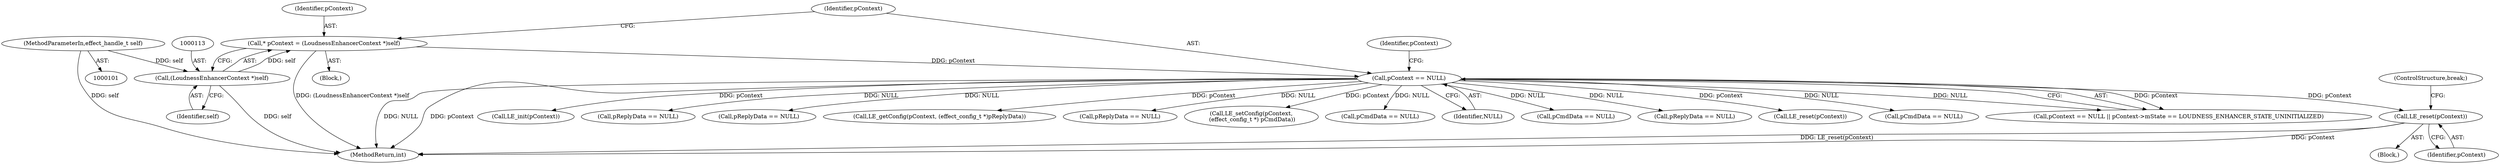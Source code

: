 digraph "0_Android_aeea52da00d210587fb3ed895de3d5f2e0264c88_3@pointer" {
"1000514" [label="(Call,LE_reset(pContext))"];
"1000118" [label="(Call,pContext == NULL)"];
"1000110" [label="(Call,* pContext = (LoudnessEnhancerContext *)self)"];
"1000112" [label="(Call,(LoudnessEnhancerContext *)self)"];
"1000102" [label="(MethodParameterIn,effect_handle_t self)"];
"1000514" [label="(Call,LE_reset(pContext))"];
"1000424" [label="(Call,pCmdData == NULL)"];
"1000117" [label="(Call,pContext == NULL || pContext->mState == LOUDNESS_ENHANCER_STATE_UNINITIALIZED)"];
"1000119" [label="(Identifier,pContext)"];
"1000516" [label="(ControlStructure,break;)"];
"1000110" [label="(Call,* pContext = (LoudnessEnhancerContext *)self)"];
"1000153" [label="(Call,LE_init(pContext))"];
"1000108" [label="(Block,)"];
"1000539" [label="(MethodReturn,int)"];
"1000123" [label="(Identifier,pContext)"];
"1000118" [label="(Call,pContext == NULL)"];
"1000136" [label="(Call,pReplyData == NULL)"];
"1000258" [label="(Call,pReplyData == NULL)"];
"1000206" [label="(Call,LE_getConfig(pContext, (effect_config_t *)pReplyData))"];
"1000219" [label="(Call,pReplyData == NULL)"];
"1000111" [label="(Identifier,pContext)"];
"1000185" [label="(Call,LE_setConfig(pContext,\n (effect_config_t *) pCmdData))"];
"1000112" [label="(Call,(LoudnessEnhancerContext *)self)"];
"1000495" [label="(Block,)"];
"1000298" [label="(Call,pCmdData == NULL)"];
"1000102" [label="(MethodParameterIn,effect_handle_t self)"];
"1000120" [label="(Identifier,NULL)"];
"1000114" [label="(Identifier,self)"];
"1000159" [label="(Call,pCmdData == NULL)"];
"1000515" [label="(Identifier,pContext)"];
"1000194" [label="(Call,pReplyData == NULL)"];
"1000213" [label="(Call,LE_reset(pContext))"];
"1000514" -> "1000495"  [label="AST: "];
"1000514" -> "1000515"  [label="CFG: "];
"1000515" -> "1000514"  [label="AST: "];
"1000516" -> "1000514"  [label="CFG: "];
"1000514" -> "1000539"  [label="DDG: LE_reset(pContext)"];
"1000514" -> "1000539"  [label="DDG: pContext"];
"1000118" -> "1000514"  [label="DDG: pContext"];
"1000118" -> "1000117"  [label="AST: "];
"1000118" -> "1000120"  [label="CFG: "];
"1000119" -> "1000118"  [label="AST: "];
"1000120" -> "1000118"  [label="AST: "];
"1000123" -> "1000118"  [label="CFG: "];
"1000117" -> "1000118"  [label="CFG: "];
"1000118" -> "1000539"  [label="DDG: NULL"];
"1000118" -> "1000539"  [label="DDG: pContext"];
"1000118" -> "1000117"  [label="DDG: pContext"];
"1000118" -> "1000117"  [label="DDG: NULL"];
"1000110" -> "1000118"  [label="DDG: pContext"];
"1000118" -> "1000136"  [label="DDG: NULL"];
"1000118" -> "1000153"  [label="DDG: pContext"];
"1000118" -> "1000159"  [label="DDG: NULL"];
"1000118" -> "1000185"  [label="DDG: pContext"];
"1000118" -> "1000194"  [label="DDG: NULL"];
"1000118" -> "1000206"  [label="DDG: pContext"];
"1000118" -> "1000213"  [label="DDG: pContext"];
"1000118" -> "1000219"  [label="DDG: NULL"];
"1000118" -> "1000258"  [label="DDG: NULL"];
"1000118" -> "1000298"  [label="DDG: NULL"];
"1000118" -> "1000424"  [label="DDG: NULL"];
"1000110" -> "1000108"  [label="AST: "];
"1000110" -> "1000112"  [label="CFG: "];
"1000111" -> "1000110"  [label="AST: "];
"1000112" -> "1000110"  [label="AST: "];
"1000119" -> "1000110"  [label="CFG: "];
"1000110" -> "1000539"  [label="DDG: (LoudnessEnhancerContext *)self"];
"1000112" -> "1000110"  [label="DDG: self"];
"1000112" -> "1000114"  [label="CFG: "];
"1000113" -> "1000112"  [label="AST: "];
"1000114" -> "1000112"  [label="AST: "];
"1000112" -> "1000539"  [label="DDG: self"];
"1000102" -> "1000112"  [label="DDG: self"];
"1000102" -> "1000101"  [label="AST: "];
"1000102" -> "1000539"  [label="DDG: self"];
}
